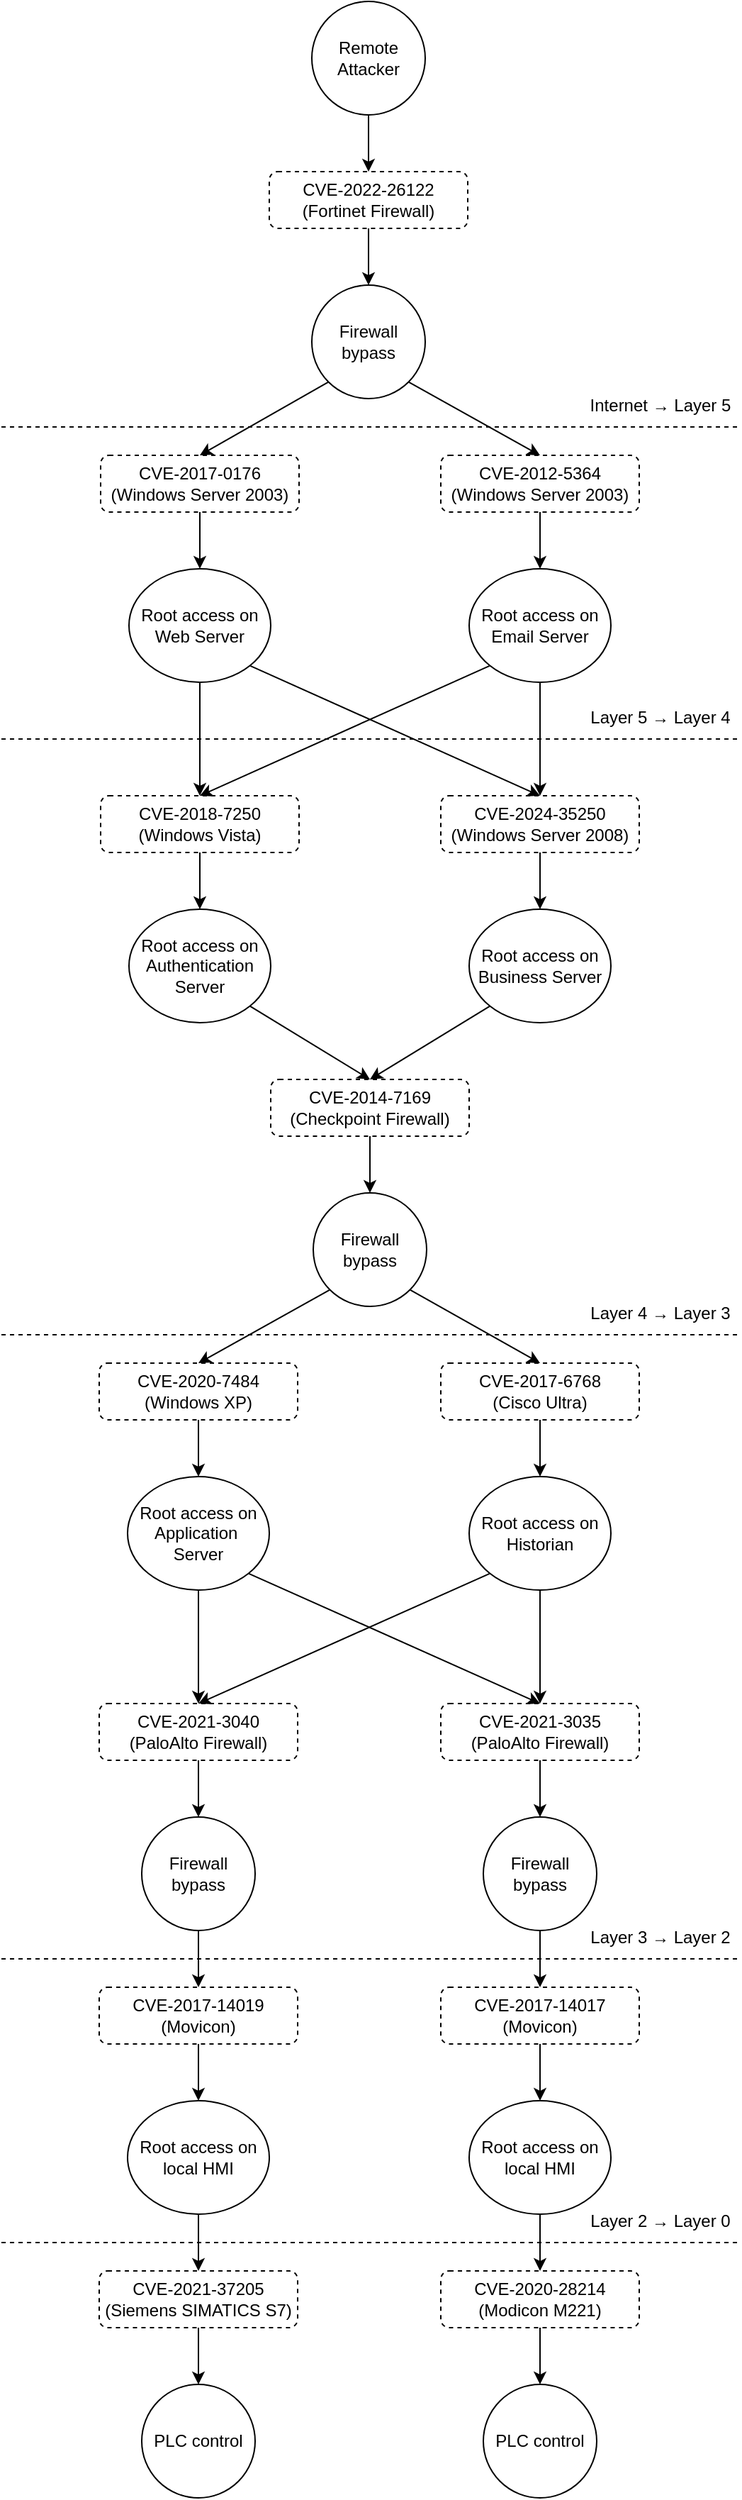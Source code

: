 <mxfile>
    <diagram name="Page-1" id="9k-IEx8qFlRa89Zqpq8V">
        <mxGraphModel dx="638" dy="366" grid="1" gridSize="10" guides="1" tooltips="1" connect="0" arrows="1" fold="1" page="1" pageScale="1" pageWidth="827" pageHeight="1169" math="0" shadow="0">
            <root>
                <mxCell id="0"/>
                <mxCell id="1" parent="0"/>
                <mxCell id="0E0gGR5pdM14edaChChj-35" style="edgeStyle=orthogonalEdgeStyle;rounded=0;orthogonalLoop=1;jettySize=auto;html=1;exitX=0.5;exitY=1;exitDx=0;exitDy=0;entryX=0.5;entryY=0;entryDx=0;entryDy=0;" parent="1" source="0E0gGR5pdM14edaChChj-1" target="0E0gGR5pdM14edaChChj-2" edge="1">
                    <mxGeometry relative="1" as="geometry"/>
                </mxCell>
                <mxCell id="0E0gGR5pdM14edaChChj-1" value="Remote Attacker" style="ellipse;whiteSpace=wrap;html=1;" parent="1" vertex="1">
                    <mxGeometry x="359" y="40" width="80" height="80" as="geometry"/>
                </mxCell>
                <mxCell id="0E0gGR5pdM14edaChChj-37" value="" style="edgeStyle=orthogonalEdgeStyle;rounded=0;orthogonalLoop=1;jettySize=auto;html=1;" parent="1" source="0E0gGR5pdM14edaChChj-2" target="0E0gGR5pdM14edaChChj-14" edge="1">
                    <mxGeometry relative="1" as="geometry"/>
                </mxCell>
                <mxCell id="0E0gGR5pdM14edaChChj-2" value="CVE-2022-26122&lt;div&gt;(Fortinet Firewall)&lt;/div&gt;" style="rounded=1;whiteSpace=wrap;html=1;dashed=1;" parent="1" vertex="1">
                    <mxGeometry x="329" y="160" width="140" height="40" as="geometry"/>
                </mxCell>
                <mxCell id="0E0gGR5pdM14edaChChj-3" value="Firewall bypass" style="ellipse;whiteSpace=wrap;html=1;" parent="1" vertex="1">
                    <mxGeometry x="360" y="880" width="80" height="80" as="geometry"/>
                </mxCell>
                <mxCell id="0E0gGR5pdM14edaChChj-40" style="edgeStyle=orthogonalEdgeStyle;rounded=0;orthogonalLoop=1;jettySize=auto;html=1;exitX=0.5;exitY=1;exitDx=0;exitDy=0;entryX=0.5;entryY=0;entryDx=0;entryDy=0;" parent="1" source="0E0gGR5pdM14edaChChj-4" target="0E0gGR5pdM14edaChChj-6" edge="1">
                    <mxGeometry relative="1" as="geometry"/>
                </mxCell>
                <mxCell id="0E0gGR5pdM14edaChChj-4" value="CVE-2017-0176&lt;div&gt;(Windows Server 2003)&lt;/div&gt;" style="rounded=1;whiteSpace=wrap;html=1;dashed=1;" parent="1" vertex="1">
                    <mxGeometry x="210" y="360" width="140" height="40" as="geometry"/>
                </mxCell>
                <mxCell id="0E0gGR5pdM14edaChChj-41" value="" style="edgeStyle=orthogonalEdgeStyle;rounded=0;orthogonalLoop=1;jettySize=auto;html=1;" parent="1" source="0E0gGR5pdM14edaChChj-5" target="0E0gGR5pdM14edaChChj-7" edge="1">
                    <mxGeometry relative="1" as="geometry"/>
                </mxCell>
                <mxCell id="0E0gGR5pdM14edaChChj-5" value="CVE-2012-5364&lt;div&gt;(Windows Server 2003)&lt;/div&gt;" style="rounded=1;whiteSpace=wrap;html=1;dashed=1;" parent="1" vertex="1">
                    <mxGeometry x="450" y="360" width="140" height="40" as="geometry"/>
                </mxCell>
                <mxCell id="0E0gGR5pdM14edaChChj-49" value="" style="edgeStyle=orthogonalEdgeStyle;rounded=0;orthogonalLoop=1;jettySize=auto;html=1;" parent="1" source="0E0gGR5pdM14edaChChj-6" target="0E0gGR5pdM14edaChChj-9" edge="1">
                    <mxGeometry relative="1" as="geometry"/>
                </mxCell>
                <mxCell id="0E0gGR5pdM14edaChChj-6" value="Root access on Web Server" style="ellipse;whiteSpace=wrap;html=1;" parent="1" vertex="1">
                    <mxGeometry x="230" y="440" width="100" height="80" as="geometry"/>
                </mxCell>
                <mxCell id="0E0gGR5pdM14edaChChj-50" value="" style="edgeStyle=orthogonalEdgeStyle;rounded=0;orthogonalLoop=1;jettySize=auto;html=1;" parent="1" source="0E0gGR5pdM14edaChChj-7" target="0E0gGR5pdM14edaChChj-10" edge="1">
                    <mxGeometry relative="1" as="geometry"/>
                </mxCell>
                <mxCell id="0E0gGR5pdM14edaChChj-7" value="Root access on Email Server" style="ellipse;whiteSpace=wrap;html=1;" parent="1" vertex="1">
                    <mxGeometry x="470" y="440" width="100" height="80" as="geometry"/>
                </mxCell>
                <mxCell id="0E0gGR5pdM14edaChChj-51" value="" style="edgeStyle=orthogonalEdgeStyle;rounded=0;orthogonalLoop=1;jettySize=auto;html=1;" parent="1" source="0E0gGR5pdM14edaChChj-9" target="0E0gGR5pdM14edaChChj-11" edge="1">
                    <mxGeometry relative="1" as="geometry"/>
                </mxCell>
                <mxCell id="0E0gGR5pdM14edaChChj-9" value="CVE-2018-7250&lt;div&gt;(Windows Vista)&lt;/div&gt;" style="rounded=1;whiteSpace=wrap;html=1;dashed=1;" parent="1" vertex="1">
                    <mxGeometry x="210" y="600" width="140" height="40" as="geometry"/>
                </mxCell>
                <mxCell id="0E0gGR5pdM14edaChChj-52" value="" style="edgeStyle=orthogonalEdgeStyle;rounded=0;orthogonalLoop=1;jettySize=auto;html=1;" parent="1" source="0E0gGR5pdM14edaChChj-10" target="0E0gGR5pdM14edaChChj-12" edge="1">
                    <mxGeometry relative="1" as="geometry"/>
                </mxCell>
                <mxCell id="0E0gGR5pdM14edaChChj-10" value="CVE-2024-35250&lt;div&gt;(Windows Server 2008)&lt;/div&gt;" style="rounded=1;whiteSpace=wrap;html=1;dashed=1;" parent="1" vertex="1">
                    <mxGeometry x="450" y="600" width="140" height="40" as="geometry"/>
                </mxCell>
                <mxCell id="0E0gGR5pdM14edaChChj-11" value="Root access on Authentication Server" style="ellipse;whiteSpace=wrap;html=1;" parent="1" vertex="1">
                    <mxGeometry x="230" y="680" width="100" height="80" as="geometry"/>
                </mxCell>
                <mxCell id="0E0gGR5pdM14edaChChj-12" value="Root access on Business Server" style="ellipse;whiteSpace=wrap;html=1;" parent="1" vertex="1">
                    <mxGeometry x="470" y="680" width="100" height="80" as="geometry"/>
                </mxCell>
                <mxCell id="0E0gGR5pdM14edaChChj-55" value="" style="edgeStyle=orthogonalEdgeStyle;rounded=0;orthogonalLoop=1;jettySize=auto;html=1;" parent="1" source="0E0gGR5pdM14edaChChj-13" target="0E0gGR5pdM14edaChChj-3" edge="1">
                    <mxGeometry relative="1" as="geometry"/>
                </mxCell>
                <mxCell id="0E0gGR5pdM14edaChChj-13" value="CVE-2014-7169&lt;div&gt;(Checkpoint Firewall)&lt;/div&gt;" style="rounded=1;whiteSpace=wrap;html=1;dashed=1;" parent="1" vertex="1">
                    <mxGeometry x="330" y="800" width="140" height="40" as="geometry"/>
                </mxCell>
                <mxCell id="0E0gGR5pdM14edaChChj-14" value="Firewall bypass" style="ellipse;whiteSpace=wrap;html=1;" parent="1" vertex="1">
                    <mxGeometry x="359" y="240" width="80" height="80" as="geometry"/>
                </mxCell>
                <mxCell id="0E0gGR5pdM14edaChChj-58" value="" style="edgeStyle=orthogonalEdgeStyle;rounded=0;orthogonalLoop=1;jettySize=auto;html=1;" parent="1" source="0E0gGR5pdM14edaChChj-15" target="0E0gGR5pdM14edaChChj-17" edge="1">
                    <mxGeometry relative="1" as="geometry"/>
                </mxCell>
                <mxCell id="0E0gGR5pdM14edaChChj-15" value="CVE-2020-7484&lt;div&gt;(Windows XP)&lt;/div&gt;" style="rounded=1;whiteSpace=wrap;html=1;dashed=1;" parent="1" vertex="1">
                    <mxGeometry x="209" y="1000" width="140" height="40" as="geometry"/>
                </mxCell>
                <mxCell id="0E0gGR5pdM14edaChChj-59" value="" style="edgeStyle=orthogonalEdgeStyle;rounded=0;orthogonalLoop=1;jettySize=auto;html=1;" parent="1" source="0E0gGR5pdM14edaChChj-16" target="0E0gGR5pdM14edaChChj-18" edge="1">
                    <mxGeometry relative="1" as="geometry"/>
                </mxCell>
                <mxCell id="0E0gGR5pdM14edaChChj-16" value="CVE-2017-6768&lt;div&gt;(Cisco Ultra)&lt;/div&gt;" style="rounded=1;whiteSpace=wrap;html=1;dashed=1;" parent="1" vertex="1">
                    <mxGeometry x="450" y="1000" width="140" height="40" as="geometry"/>
                </mxCell>
                <mxCell id="0E0gGR5pdM14edaChChj-60" value="" style="edgeStyle=orthogonalEdgeStyle;rounded=0;orthogonalLoop=1;jettySize=auto;html=1;" parent="1" source="0E0gGR5pdM14edaChChj-17" target="0E0gGR5pdM14edaChChj-19" edge="1">
                    <mxGeometry relative="1" as="geometry"/>
                </mxCell>
                <mxCell id="0E0gGR5pdM14edaChChj-17" value="Root access on Application&amp;nbsp;&lt;div&gt;Server&lt;/div&gt;" style="ellipse;whiteSpace=wrap;html=1;" parent="1" vertex="1">
                    <mxGeometry x="229" y="1080" width="100" height="80" as="geometry"/>
                </mxCell>
                <mxCell id="0E0gGR5pdM14edaChChj-61" value="" style="edgeStyle=orthogonalEdgeStyle;rounded=0;orthogonalLoop=1;jettySize=auto;html=1;" parent="1" source="0E0gGR5pdM14edaChChj-18" target="0E0gGR5pdM14edaChChj-20" edge="1">
                    <mxGeometry relative="1" as="geometry"/>
                </mxCell>
                <mxCell id="0E0gGR5pdM14edaChChj-18" value="Root access on Historian" style="ellipse;whiteSpace=wrap;html=1;" parent="1" vertex="1">
                    <mxGeometry x="470" y="1080" width="100" height="80" as="geometry"/>
                </mxCell>
                <mxCell id="0E0gGR5pdM14edaChChj-64" value="" style="edgeStyle=orthogonalEdgeStyle;rounded=0;orthogonalLoop=1;jettySize=auto;html=1;" parent="1" source="0E0gGR5pdM14edaChChj-19" target="0E0gGR5pdM14edaChChj-21" edge="1">
                    <mxGeometry relative="1" as="geometry"/>
                </mxCell>
                <mxCell id="0E0gGR5pdM14edaChChj-19" value="CVE-2021-3040&lt;div&gt;(PaloAlto Firewall)&lt;/div&gt;" style="rounded=1;whiteSpace=wrap;html=1;dashed=1;" parent="1" vertex="1">
                    <mxGeometry x="209" y="1240" width="140" height="40" as="geometry"/>
                </mxCell>
                <mxCell id="0E0gGR5pdM14edaChChj-65" value="" style="edgeStyle=orthogonalEdgeStyle;rounded=0;orthogonalLoop=1;jettySize=auto;html=1;" parent="1" source="0E0gGR5pdM14edaChChj-20" target="0E0gGR5pdM14edaChChj-22" edge="1">
                    <mxGeometry relative="1" as="geometry"/>
                </mxCell>
                <mxCell id="0E0gGR5pdM14edaChChj-20" value="CVE-2021-3035&lt;div&gt;(PaloAlto Firewall)&lt;/div&gt;" style="rounded=1;whiteSpace=wrap;html=1;dashed=1;" parent="1" vertex="1">
                    <mxGeometry x="450" y="1240" width="140" height="40" as="geometry"/>
                </mxCell>
                <mxCell id="0E0gGR5pdM14edaChChj-66" value="" style="edgeStyle=orthogonalEdgeStyle;rounded=0;orthogonalLoop=1;jettySize=auto;html=1;" parent="1" source="0E0gGR5pdM14edaChChj-21" target="0E0gGR5pdM14edaChChj-28" edge="1">
                    <mxGeometry relative="1" as="geometry"/>
                </mxCell>
                <mxCell id="0E0gGR5pdM14edaChChj-21" value="Firewall bypass" style="ellipse;whiteSpace=wrap;html=1;" parent="1" vertex="1">
                    <mxGeometry x="239" y="1320" width="80" height="80" as="geometry"/>
                </mxCell>
                <mxCell id="0E0gGR5pdM14edaChChj-67" value="" style="edgeStyle=orthogonalEdgeStyle;rounded=0;orthogonalLoop=1;jettySize=auto;html=1;" parent="1" source="0E0gGR5pdM14edaChChj-22" target="0E0gGR5pdM14edaChChj-25" edge="1">
                    <mxGeometry relative="1" as="geometry"/>
                </mxCell>
                <mxCell id="0E0gGR5pdM14edaChChj-22" value="Firewall bypass" style="ellipse;whiteSpace=wrap;html=1;" parent="1" vertex="1">
                    <mxGeometry x="480" y="1320" width="80" height="80" as="geometry"/>
                </mxCell>
                <mxCell id="0E0gGR5pdM14edaChChj-72" value="" style="edgeStyle=orthogonalEdgeStyle;rounded=0;orthogonalLoop=1;jettySize=auto;html=1;" parent="1" source="0E0gGR5pdM14edaChChj-23" target="0E0gGR5pdM14edaChChj-33" edge="1">
                    <mxGeometry relative="1" as="geometry"/>
                </mxCell>
                <mxCell id="0E0gGR5pdM14edaChChj-23" value="CVE-2021-37205&lt;div&gt;(Siemens SIMATICS S7)&lt;/div&gt;" style="rounded=1;whiteSpace=wrap;html=1;dashed=1;" parent="1" vertex="1">
                    <mxGeometry x="209" y="1640" width="140" height="40" as="geometry"/>
                </mxCell>
                <mxCell id="0E0gGR5pdM14edaChChj-69" value="" style="edgeStyle=orthogonalEdgeStyle;rounded=0;orthogonalLoop=1;jettySize=auto;html=1;" parent="1" source="0E0gGR5pdM14edaChChj-25" target="0E0gGR5pdM14edaChChj-27" edge="1">
                    <mxGeometry relative="1" as="geometry"/>
                </mxCell>
                <mxCell id="0E0gGR5pdM14edaChChj-25" value="CVE-2017-14017&lt;div&gt;(Movicon)&lt;/div&gt;" style="rounded=1;whiteSpace=wrap;html=1;dashed=1;" parent="1" vertex="1">
                    <mxGeometry x="450" y="1440" width="140" height="40" as="geometry"/>
                </mxCell>
                <mxCell id="0E0gGR5pdM14edaChChj-70" value="" style="edgeStyle=orthogonalEdgeStyle;rounded=0;orthogonalLoop=1;jettySize=auto;html=1;" parent="1" source="0E0gGR5pdM14edaChChj-26" target="0E0gGR5pdM14edaChChj-23" edge="1">
                    <mxGeometry relative="1" as="geometry"/>
                </mxCell>
                <mxCell id="0E0gGR5pdM14edaChChj-26" value="Root access on local HMI" style="ellipse;whiteSpace=wrap;html=1;" parent="1" vertex="1">
                    <mxGeometry x="229" y="1520" width="100" height="80" as="geometry"/>
                </mxCell>
                <mxCell id="0E0gGR5pdM14edaChChj-71" value="" style="edgeStyle=orthogonalEdgeStyle;rounded=0;orthogonalLoop=1;jettySize=auto;html=1;" parent="1" source="0E0gGR5pdM14edaChChj-27" target="0E0gGR5pdM14edaChChj-31" edge="1">
                    <mxGeometry relative="1" as="geometry"/>
                </mxCell>
                <mxCell id="0E0gGR5pdM14edaChChj-27" value="Root access on local HMI" style="ellipse;whiteSpace=wrap;html=1;" parent="1" vertex="1">
                    <mxGeometry x="470" y="1520" width="100" height="80" as="geometry"/>
                </mxCell>
                <mxCell id="0E0gGR5pdM14edaChChj-68" value="" style="edgeStyle=orthogonalEdgeStyle;rounded=0;orthogonalLoop=1;jettySize=auto;html=1;" parent="1" source="0E0gGR5pdM14edaChChj-28" target="0E0gGR5pdM14edaChChj-26" edge="1">
                    <mxGeometry relative="1" as="geometry"/>
                </mxCell>
                <mxCell id="0E0gGR5pdM14edaChChj-28" value="CVE-2017-14019&lt;div&gt;(Movicon)&lt;/div&gt;" style="rounded=1;whiteSpace=wrap;html=1;dashed=1;" parent="1" vertex="1">
                    <mxGeometry x="209" y="1440" width="140" height="40" as="geometry"/>
                </mxCell>
                <mxCell id="0E0gGR5pdM14edaChChj-73" value="" style="edgeStyle=orthogonalEdgeStyle;rounded=0;orthogonalLoop=1;jettySize=auto;html=1;" parent="1" source="0E0gGR5pdM14edaChChj-31" target="0E0gGR5pdM14edaChChj-34" edge="1">
                    <mxGeometry relative="1" as="geometry"/>
                </mxCell>
                <mxCell id="0E0gGR5pdM14edaChChj-31" value="CVE-2020-28214&lt;div&gt;(Modicon M221)&lt;/div&gt;" style="rounded=1;whiteSpace=wrap;html=1;dashed=1;" parent="1" vertex="1">
                    <mxGeometry x="450" y="1640" width="140" height="40" as="geometry"/>
                </mxCell>
                <mxCell id="0E0gGR5pdM14edaChChj-33" value="PLC control" style="ellipse;whiteSpace=wrap;html=1;" parent="1" vertex="1">
                    <mxGeometry x="239" y="1720" width="80" height="80" as="geometry"/>
                </mxCell>
                <mxCell id="0E0gGR5pdM14edaChChj-34" value="PLC control" style="ellipse;whiteSpace=wrap;html=1;" parent="1" vertex="1">
                    <mxGeometry x="480" y="1720" width="80" height="80" as="geometry"/>
                </mxCell>
                <mxCell id="0E0gGR5pdM14edaChChj-47" value="" style="endArrow=classic;html=1;rounded=0;exitX=1;exitY=1;exitDx=0;exitDy=0;entryX=0.5;entryY=0;entryDx=0;entryDy=0;" parent="1" source="0E0gGR5pdM14edaChChj-6" target="0E0gGR5pdM14edaChChj-10" edge="1">
                    <mxGeometry width="50" height="50" relative="1" as="geometry">
                        <mxPoint x="280" y="570" as="sourcePoint"/>
                        <mxPoint x="330" y="520" as="targetPoint"/>
                    </mxGeometry>
                </mxCell>
                <mxCell id="0E0gGR5pdM14edaChChj-48" value="" style="endArrow=classic;html=1;rounded=0;exitX=0;exitY=1;exitDx=0;exitDy=0;entryX=0.5;entryY=0;entryDx=0;entryDy=0;" parent="1" source="0E0gGR5pdM14edaChChj-7" target="0E0gGR5pdM14edaChChj-9" edge="1">
                    <mxGeometry width="50" height="50" relative="1" as="geometry">
                        <mxPoint x="280" y="570" as="sourcePoint"/>
                        <mxPoint x="330" y="520" as="targetPoint"/>
                    </mxGeometry>
                </mxCell>
                <mxCell id="0E0gGR5pdM14edaChChj-53" value="" style="endArrow=classic;html=1;rounded=0;exitX=1;exitY=1;exitDx=0;exitDy=0;entryX=0.5;entryY=0;entryDx=0;entryDy=0;" parent="1" source="0E0gGR5pdM14edaChChj-11" target="0E0gGR5pdM14edaChChj-13" edge="1">
                    <mxGeometry width="50" height="50" relative="1" as="geometry">
                        <mxPoint x="350" y="850" as="sourcePoint"/>
                        <mxPoint x="400" y="800" as="targetPoint"/>
                    </mxGeometry>
                </mxCell>
                <mxCell id="0E0gGR5pdM14edaChChj-54" value="" style="endArrow=classic;html=1;rounded=0;exitX=0;exitY=1;exitDx=0;exitDy=0;entryX=0.5;entryY=0;entryDx=0;entryDy=0;" parent="1" source="0E0gGR5pdM14edaChChj-12" target="0E0gGR5pdM14edaChChj-13" edge="1">
                    <mxGeometry width="50" height="50" relative="1" as="geometry">
                        <mxPoint x="350" y="850" as="sourcePoint"/>
                        <mxPoint x="400" y="800" as="targetPoint"/>
                    </mxGeometry>
                </mxCell>
                <mxCell id="0E0gGR5pdM14edaChChj-56" value="" style="endArrow=classic;html=1;rounded=0;exitX=0;exitY=1;exitDx=0;exitDy=0;entryX=0.5;entryY=0;entryDx=0;entryDy=0;" parent="1" source="0E0gGR5pdM14edaChChj-3" target="0E0gGR5pdM14edaChChj-15" edge="1">
                    <mxGeometry width="50" height="50" relative="1" as="geometry">
                        <mxPoint x="340" y="1000" as="sourcePoint"/>
                        <mxPoint x="390" y="950" as="targetPoint"/>
                    </mxGeometry>
                </mxCell>
                <mxCell id="0E0gGR5pdM14edaChChj-57" value="" style="endArrow=classic;html=1;rounded=0;exitX=1;exitY=1;exitDx=0;exitDy=0;entryX=0.5;entryY=0;entryDx=0;entryDy=0;" parent="1" source="0E0gGR5pdM14edaChChj-3" target="0E0gGR5pdM14edaChChj-16" edge="1">
                    <mxGeometry width="50" height="50" relative="1" as="geometry">
                        <mxPoint x="340" y="1000" as="sourcePoint"/>
                        <mxPoint x="390" y="950" as="targetPoint"/>
                    </mxGeometry>
                </mxCell>
                <mxCell id="0E0gGR5pdM14edaChChj-62" value="" style="endArrow=classic;html=1;rounded=0;exitX=1;exitY=1;exitDx=0;exitDy=0;entryX=0.5;entryY=0;entryDx=0;entryDy=0;" parent="1" source="0E0gGR5pdM14edaChChj-17" target="0E0gGR5pdM14edaChChj-20" edge="1">
                    <mxGeometry width="50" height="50" relative="1" as="geometry">
                        <mxPoint x="340" y="1250" as="sourcePoint"/>
                        <mxPoint x="390" y="1200" as="targetPoint"/>
                    </mxGeometry>
                </mxCell>
                <mxCell id="0E0gGR5pdM14edaChChj-63" value="" style="endArrow=classic;html=1;rounded=0;exitX=0;exitY=1;exitDx=0;exitDy=0;entryX=0.5;entryY=0;entryDx=0;entryDy=0;" parent="1" source="0E0gGR5pdM14edaChChj-18" target="0E0gGR5pdM14edaChChj-19" edge="1">
                    <mxGeometry width="50" height="50" relative="1" as="geometry">
                        <mxPoint x="340" y="1250" as="sourcePoint"/>
                        <mxPoint x="390" y="1200" as="targetPoint"/>
                    </mxGeometry>
                </mxCell>
                <mxCell id="0E0gGR5pdM14edaChChj-74" value="" style="endArrow=classic;html=1;rounded=0;exitX=0;exitY=1;exitDx=0;exitDy=0;entryX=0.5;entryY=0;entryDx=0;entryDy=0;" parent="1" source="0E0gGR5pdM14edaChChj-14" target="0E0gGR5pdM14edaChChj-4" edge="1">
                    <mxGeometry width="50" height="50" relative="1" as="geometry">
                        <mxPoint x="340" y="390" as="sourcePoint"/>
                        <mxPoint x="390" y="340" as="targetPoint"/>
                    </mxGeometry>
                </mxCell>
                <mxCell id="0E0gGR5pdM14edaChChj-75" value="" style="endArrow=classic;html=1;rounded=0;exitX=1;exitY=1;exitDx=0;exitDy=0;entryX=0.5;entryY=0;entryDx=0;entryDy=0;" parent="1" source="0E0gGR5pdM14edaChChj-14" target="0E0gGR5pdM14edaChChj-5" edge="1">
                    <mxGeometry width="50" height="50" relative="1" as="geometry">
                        <mxPoint x="340" y="390" as="sourcePoint"/>
                        <mxPoint x="390" y="340" as="targetPoint"/>
                    </mxGeometry>
                </mxCell>
                <mxCell id="0E0gGR5pdM14edaChChj-76" value="" style="endArrow=none;dashed=1;html=1;rounded=0;" parent="1" edge="1">
                    <mxGeometry width="50" height="50" relative="1" as="geometry">
                        <mxPoint x="140" y="560" as="sourcePoint"/>
                        <mxPoint x="660" y="560" as="targetPoint"/>
                    </mxGeometry>
                </mxCell>
                <mxCell id="0E0gGR5pdM14edaChChj-77" value="" style="endArrow=none;dashed=1;html=1;rounded=0;" parent="1" edge="1">
                    <mxGeometry width="50" height="50" relative="1" as="geometry">
                        <mxPoint x="140" y="980" as="sourcePoint"/>
                        <mxPoint x="660" y="980" as="targetPoint"/>
                    </mxGeometry>
                </mxCell>
                <mxCell id="0E0gGR5pdM14edaChChj-78" value="" style="endArrow=none;dashed=1;html=1;rounded=0;" parent="1" edge="1">
                    <mxGeometry width="50" height="50" relative="1" as="geometry">
                        <mxPoint x="140" y="1420" as="sourcePoint"/>
                        <mxPoint x="660" y="1420" as="targetPoint"/>
                    </mxGeometry>
                </mxCell>
                <mxCell id="0E0gGR5pdM14edaChChj-79" value="" style="endArrow=none;dashed=1;html=1;rounded=0;" parent="1" edge="1">
                    <mxGeometry width="50" height="50" relative="1" as="geometry">
                        <mxPoint x="140" y="1620" as="sourcePoint"/>
                        <mxPoint x="660" y="1620" as="targetPoint"/>
                    </mxGeometry>
                </mxCell>
                <mxCell id="0E0gGR5pdM14edaChChj-80" value="Layer 5&amp;nbsp;→ Layer 4" style="text;html=1;align=center;verticalAlign=middle;whiteSpace=wrap;rounded=0;" parent="1" vertex="1">
                    <mxGeometry x="550" y="530" width="110" height="30" as="geometry"/>
                </mxCell>
                <mxCell id="0E0gGR5pdM14edaChChj-81" value="Layer 4 → Layer 3" style="text;html=1;align=center;verticalAlign=middle;whiteSpace=wrap;rounded=0;" parent="1" vertex="1">
                    <mxGeometry x="550" y="950" width="110" height="30" as="geometry"/>
                </mxCell>
                <mxCell id="0E0gGR5pdM14edaChChj-82" value="" style="endArrow=none;dashed=1;html=1;rounded=0;" parent="1" edge="1">
                    <mxGeometry width="50" height="50" relative="1" as="geometry">
                        <mxPoint x="140" y="340" as="sourcePoint"/>
                        <mxPoint x="660" y="340" as="targetPoint"/>
                    </mxGeometry>
                </mxCell>
                <mxCell id="0E0gGR5pdM14edaChChj-83" value="Internet → Layer 5" style="text;html=1;align=center;verticalAlign=middle;whiteSpace=wrap;rounded=0;" parent="1" vertex="1">
                    <mxGeometry x="550" y="310" width="110" height="30" as="geometry"/>
                </mxCell>
                <mxCell id="0E0gGR5pdM14edaChChj-87" value="Layer 3 → Layer 2" style="text;html=1;align=center;verticalAlign=middle;whiteSpace=wrap;rounded=0;" parent="1" vertex="1">
                    <mxGeometry x="550" y="1390" width="110" height="30" as="geometry"/>
                </mxCell>
                <mxCell id="0E0gGR5pdM14edaChChj-89" value="Layer 2 → Layer 0" style="text;html=1;align=center;verticalAlign=middle;whiteSpace=wrap;rounded=0;" parent="1" vertex="1">
                    <mxGeometry x="550" y="1590" width="110" height="30" as="geometry"/>
                </mxCell>
            </root>
        </mxGraphModel>
    </diagram>
</mxfile>